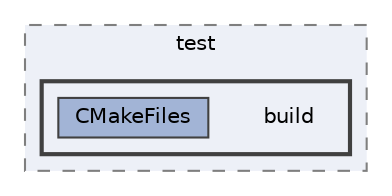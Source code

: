 digraph "src/test/build"
{
 // LATEX_PDF_SIZE
  bgcolor="transparent";
  edge [fontname=Helvetica,fontsize=10,labelfontname=Helvetica,labelfontsize=10];
  node [fontname=Helvetica,fontsize=10,shape=box,height=0.2,width=0.4];
  compound=true
  subgraph clusterdir_120ed4da3e3217b1e7fc0b4f48568e79 {
    graph [ bgcolor="#edf0f7", pencolor="grey50", label="test", fontname=Helvetica,fontsize=10 style="filled,dashed", URL="dir_120ed4da3e3217b1e7fc0b4f48568e79.html",tooltip=""]
  subgraph clusterdir_db65889a51295ec848d8dd4c418076d7 {
    graph [ bgcolor="#edf0f7", pencolor="grey25", label="", fontname=Helvetica,fontsize=10 style="filled,bold", URL="dir_db65889a51295ec848d8dd4c418076d7.html",tooltip=""]
    dir_db65889a51295ec848d8dd4c418076d7 [shape=plaintext, label="build"];
  dir_64a0a0166c53696c9b05ec762f6f81bc [label="CMakeFiles", fillcolor="#a2b4d6", color="grey25", style="filled", URL="dir_64a0a0166c53696c9b05ec762f6f81bc.html",tooltip=""];
  }
  }
}
